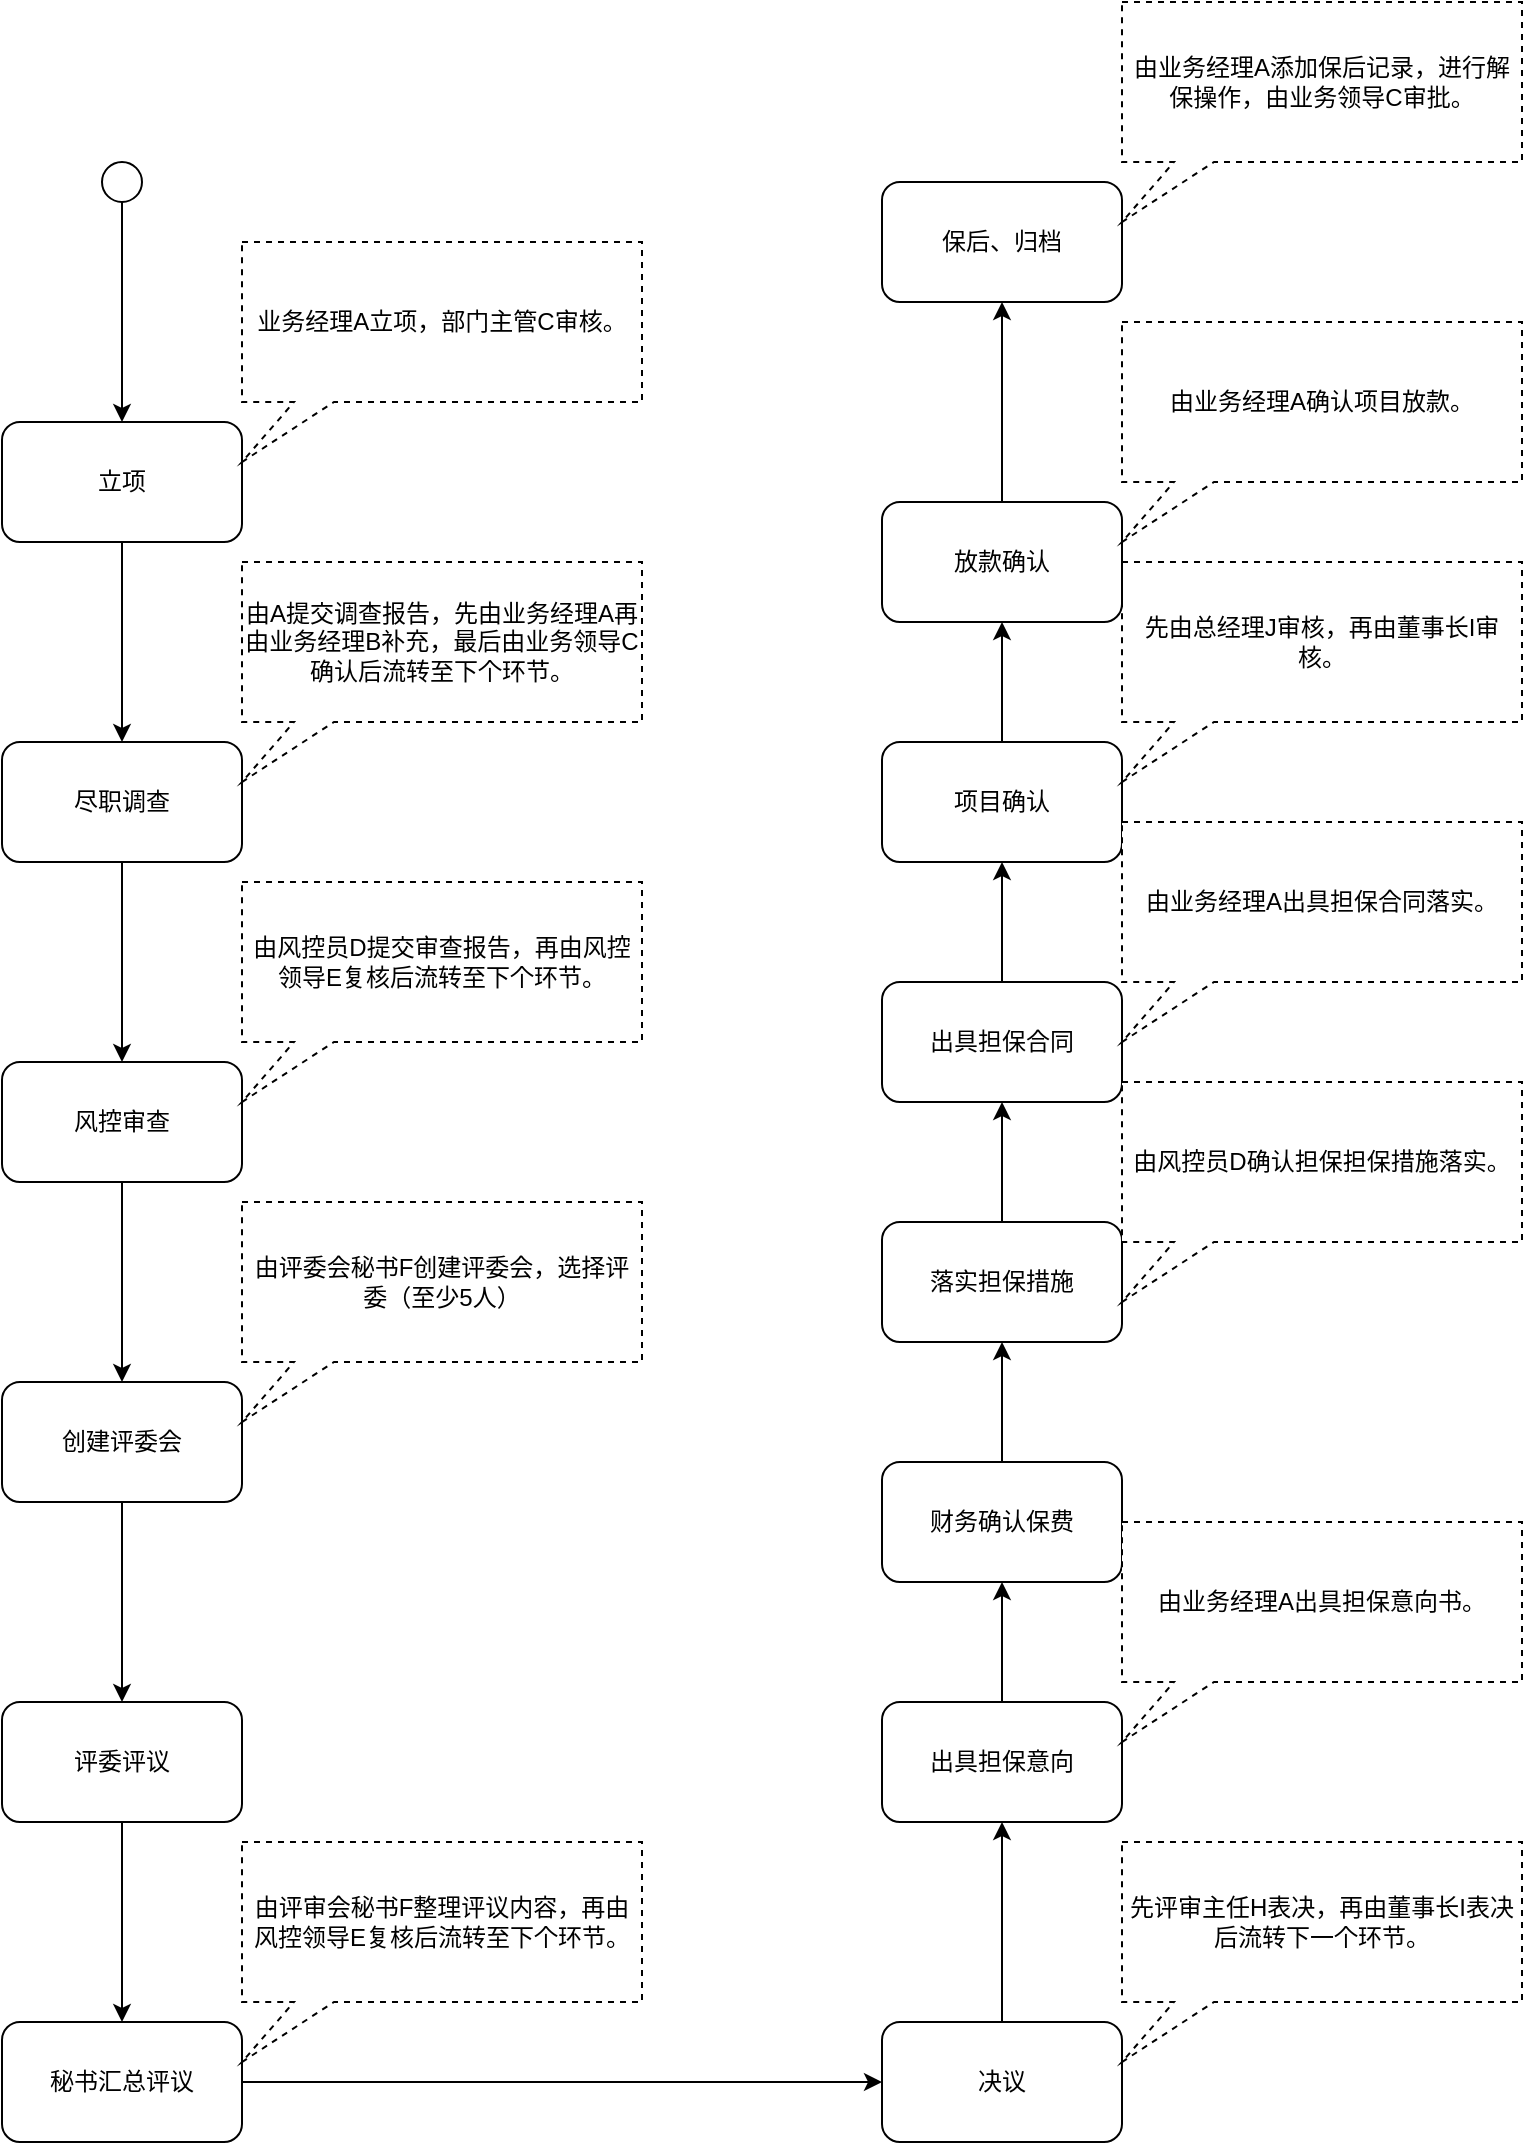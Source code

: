 <mxfile version="20.8.16" type="github">
  <diagram name="第 1 页" id="ElzLk9xlhmKX2nh8JI6h">
    <mxGraphModel dx="1434" dy="803" grid="1" gridSize="10" guides="1" tooltips="1" connect="1" arrows="1" fold="1" page="1" pageScale="1" pageWidth="827" pageHeight="1169" math="0" shadow="0">
      <root>
        <mxCell id="0" />
        <mxCell id="1" parent="0" />
        <mxCell id="QjYDYrKZbFn_NVAzt5Rb-3" value="" style="edgeStyle=orthogonalEdgeStyle;rounded=0;orthogonalLoop=1;jettySize=auto;html=1;" parent="1" source="QjYDYrKZbFn_NVAzt5Rb-1" target="QjYDYrKZbFn_NVAzt5Rb-2" edge="1">
          <mxGeometry relative="1" as="geometry" />
        </mxCell>
        <mxCell id="QjYDYrKZbFn_NVAzt5Rb-1" value="" style="ellipse;whiteSpace=wrap;html=1;aspect=fixed;" parent="1" vertex="1">
          <mxGeometry x="90" y="130" width="20" height="20" as="geometry" />
        </mxCell>
        <mxCell id="8p6swbS6E5nezO1NIQDR-1" value="" style="edgeStyle=orthogonalEdgeStyle;rounded=0;orthogonalLoop=1;jettySize=auto;html=1;" edge="1" parent="1" source="QjYDYrKZbFn_NVAzt5Rb-2" target="QjYDYrKZbFn_NVAzt5Rb-5">
          <mxGeometry relative="1" as="geometry" />
        </mxCell>
        <mxCell id="QjYDYrKZbFn_NVAzt5Rb-2" value="立项" style="rounded=1;whiteSpace=wrap;html=1;" parent="1" vertex="1">
          <mxGeometry x="40" y="260" width="120" height="60" as="geometry" />
        </mxCell>
        <mxCell id="QjYDYrKZbFn_NVAzt5Rb-4" value="业务经理A立项，部门主管C审核。" style="shape=callout;whiteSpace=wrap;html=1;perimeter=calloutPerimeter;position2=0;size=30;position=0.13;dashed=1;" parent="1" vertex="1">
          <mxGeometry x="160" y="170" width="200" height="110" as="geometry" />
        </mxCell>
        <mxCell id="8p6swbS6E5nezO1NIQDR-3" value="" style="edgeStyle=orthogonalEdgeStyle;rounded=0;orthogonalLoop=1;jettySize=auto;html=1;" edge="1" parent="1" source="QjYDYrKZbFn_NVAzt5Rb-5" target="8p6swbS6E5nezO1NIQDR-2">
          <mxGeometry relative="1" as="geometry" />
        </mxCell>
        <mxCell id="QjYDYrKZbFn_NVAzt5Rb-5" value="尽职调查" style="rounded=1;whiteSpace=wrap;html=1;" parent="1" vertex="1">
          <mxGeometry x="40" y="420" width="120" height="60" as="geometry" />
        </mxCell>
        <mxCell id="QjYDYrKZbFn_NVAzt5Rb-6" value="由A提交调查报告，先由业务经理A再由业务经理B补充，最后由业务领导C确认后流转至下个环节。" style="shape=callout;whiteSpace=wrap;html=1;perimeter=calloutPerimeter;position2=0;size=30;position=0.13;dashed=1;" parent="1" vertex="1">
          <mxGeometry x="160" y="330" width="200" height="110" as="geometry" />
        </mxCell>
        <mxCell id="8p6swbS6E5nezO1NIQDR-6" value="" style="edgeStyle=orthogonalEdgeStyle;rounded=0;orthogonalLoop=1;jettySize=auto;html=1;" edge="1" parent="1" source="8p6swbS6E5nezO1NIQDR-2" target="8p6swbS6E5nezO1NIQDR-5">
          <mxGeometry relative="1" as="geometry" />
        </mxCell>
        <mxCell id="8p6swbS6E5nezO1NIQDR-2" value="风控审查" style="rounded=1;whiteSpace=wrap;html=1;" vertex="1" parent="1">
          <mxGeometry x="40" y="580" width="120" height="60" as="geometry" />
        </mxCell>
        <mxCell id="8p6swbS6E5nezO1NIQDR-4" value="由风控员D提交审查报告，再由风控领导E复核后流转至下个环节。" style="shape=callout;whiteSpace=wrap;html=1;perimeter=calloutPerimeter;position2=0;size=30;position=0.13;dashed=1;" vertex="1" parent="1">
          <mxGeometry x="160" y="490" width="200" height="110" as="geometry" />
        </mxCell>
        <mxCell id="8p6swbS6E5nezO1NIQDR-9" value="" style="edgeStyle=orthogonalEdgeStyle;rounded=0;orthogonalLoop=1;jettySize=auto;html=1;" edge="1" parent="1" source="8p6swbS6E5nezO1NIQDR-5" target="8p6swbS6E5nezO1NIQDR-8">
          <mxGeometry relative="1" as="geometry" />
        </mxCell>
        <mxCell id="8p6swbS6E5nezO1NIQDR-5" value="创建评委会" style="rounded=1;whiteSpace=wrap;html=1;" vertex="1" parent="1">
          <mxGeometry x="40" y="740" width="120" height="60" as="geometry" />
        </mxCell>
        <mxCell id="8p6swbS6E5nezO1NIQDR-7" value="由评委会秘书F创建评委会，选择评委（至少5人）" style="shape=callout;whiteSpace=wrap;html=1;perimeter=calloutPerimeter;position2=0;size=30;position=0.13;dashed=1;" vertex="1" parent="1">
          <mxGeometry x="160" y="650" width="200" height="110" as="geometry" />
        </mxCell>
        <mxCell id="8p6swbS6E5nezO1NIQDR-12" value="" style="edgeStyle=orthogonalEdgeStyle;rounded=0;orthogonalLoop=1;jettySize=auto;html=1;" edge="1" parent="1" source="8p6swbS6E5nezO1NIQDR-8" target="8p6swbS6E5nezO1NIQDR-10">
          <mxGeometry relative="1" as="geometry" />
        </mxCell>
        <mxCell id="8p6swbS6E5nezO1NIQDR-8" value="评委评议" style="rounded=1;whiteSpace=wrap;html=1;" vertex="1" parent="1">
          <mxGeometry x="40" y="900" width="120" height="60" as="geometry" />
        </mxCell>
        <mxCell id="8p6swbS6E5nezO1NIQDR-16" style="edgeStyle=orthogonalEdgeStyle;rounded=0;orthogonalLoop=1;jettySize=auto;html=1;entryX=0;entryY=0.5;entryDx=0;entryDy=0;" edge="1" parent="1" source="8p6swbS6E5nezO1NIQDR-10" target="8p6swbS6E5nezO1NIQDR-13">
          <mxGeometry relative="1" as="geometry" />
        </mxCell>
        <mxCell id="8p6swbS6E5nezO1NIQDR-10" value="秘书汇总评议" style="rounded=1;whiteSpace=wrap;html=1;" vertex="1" parent="1">
          <mxGeometry x="40" y="1060" width="120" height="60" as="geometry" />
        </mxCell>
        <mxCell id="8p6swbS6E5nezO1NIQDR-11" value="由评审会秘书F整理评议内容，再由风控领导E复核后流转至下个环节。" style="shape=callout;whiteSpace=wrap;html=1;perimeter=calloutPerimeter;position2=0;size=30;position=0.13;dashed=1;" vertex="1" parent="1">
          <mxGeometry x="160" y="970" width="200" height="110" as="geometry" />
        </mxCell>
        <mxCell id="8p6swbS6E5nezO1NIQDR-24" value="" style="edgeStyle=orthogonalEdgeStyle;rounded=0;orthogonalLoop=1;jettySize=auto;html=1;" edge="1" parent="1" source="8p6swbS6E5nezO1NIQDR-13" target="8p6swbS6E5nezO1NIQDR-18">
          <mxGeometry relative="1" as="geometry" />
        </mxCell>
        <mxCell id="8p6swbS6E5nezO1NIQDR-13" value="决议" style="rounded=1;whiteSpace=wrap;html=1;" vertex="1" parent="1">
          <mxGeometry x="480" y="1060" width="120" height="60" as="geometry" />
        </mxCell>
        <mxCell id="8p6swbS6E5nezO1NIQDR-17" value="先评审主任H表决，再由董事长I表决后流转下一个环节。" style="shape=callout;whiteSpace=wrap;html=1;perimeter=calloutPerimeter;position2=0;size=30;position=0.13;dashed=1;" vertex="1" parent="1">
          <mxGeometry x="600" y="970" width="200" height="110" as="geometry" />
        </mxCell>
        <mxCell id="8p6swbS6E5nezO1NIQDR-25" value="" style="edgeStyle=orthogonalEdgeStyle;rounded=0;orthogonalLoop=1;jettySize=auto;html=1;" edge="1" parent="1" source="8p6swbS6E5nezO1NIQDR-18" target="8p6swbS6E5nezO1NIQDR-19">
          <mxGeometry relative="1" as="geometry" />
        </mxCell>
        <mxCell id="8p6swbS6E5nezO1NIQDR-18" value="出具担保意向" style="rounded=1;whiteSpace=wrap;html=1;" vertex="1" parent="1">
          <mxGeometry x="480" y="900" width="120" height="60" as="geometry" />
        </mxCell>
        <mxCell id="8p6swbS6E5nezO1NIQDR-26" value="" style="edgeStyle=orthogonalEdgeStyle;rounded=0;orthogonalLoop=1;jettySize=auto;html=1;" edge="1" parent="1" source="8p6swbS6E5nezO1NIQDR-19" target="8p6swbS6E5nezO1NIQDR-20">
          <mxGeometry relative="1" as="geometry" />
        </mxCell>
        <mxCell id="8p6swbS6E5nezO1NIQDR-19" value="财务确认保费" style="rounded=1;whiteSpace=wrap;html=1;" vertex="1" parent="1">
          <mxGeometry x="480" y="780" width="120" height="60" as="geometry" />
        </mxCell>
        <mxCell id="8p6swbS6E5nezO1NIQDR-27" value="" style="edgeStyle=orthogonalEdgeStyle;rounded=0;orthogonalLoop=1;jettySize=auto;html=1;" edge="1" parent="1" source="8p6swbS6E5nezO1NIQDR-20" target="8p6swbS6E5nezO1NIQDR-21">
          <mxGeometry relative="1" as="geometry" />
        </mxCell>
        <mxCell id="8p6swbS6E5nezO1NIQDR-20" value="落实担保措施" style="rounded=1;whiteSpace=wrap;html=1;" vertex="1" parent="1">
          <mxGeometry x="480" y="660" width="120" height="60" as="geometry" />
        </mxCell>
        <mxCell id="8p6swbS6E5nezO1NIQDR-28" value="" style="edgeStyle=orthogonalEdgeStyle;rounded=0;orthogonalLoop=1;jettySize=auto;html=1;" edge="1" parent="1" source="8p6swbS6E5nezO1NIQDR-21" target="8p6swbS6E5nezO1NIQDR-22">
          <mxGeometry relative="1" as="geometry" />
        </mxCell>
        <mxCell id="8p6swbS6E5nezO1NIQDR-21" value="出具担保合同" style="rounded=1;whiteSpace=wrap;html=1;" vertex="1" parent="1">
          <mxGeometry x="480" y="540" width="120" height="60" as="geometry" />
        </mxCell>
        <mxCell id="8p6swbS6E5nezO1NIQDR-30" value="" style="edgeStyle=orthogonalEdgeStyle;rounded=0;orthogonalLoop=1;jettySize=auto;html=1;" edge="1" parent="1" source="8p6swbS6E5nezO1NIQDR-22" target="8p6swbS6E5nezO1NIQDR-29">
          <mxGeometry relative="1" as="geometry" />
        </mxCell>
        <mxCell id="8p6swbS6E5nezO1NIQDR-22" value="项目确认" style="rounded=1;whiteSpace=wrap;html=1;" vertex="1" parent="1">
          <mxGeometry x="480" y="420" width="120" height="60" as="geometry" />
        </mxCell>
        <mxCell id="8p6swbS6E5nezO1NIQDR-23" value="先由总经理J审核，再由董事长I审核。" style="shape=callout;whiteSpace=wrap;html=1;perimeter=calloutPerimeter;position2=0;size=30;position=0.13;dashed=1;" vertex="1" parent="1">
          <mxGeometry x="600" y="330" width="200" height="110" as="geometry" />
        </mxCell>
        <mxCell id="8p6swbS6E5nezO1NIQDR-32" value="" style="edgeStyle=orthogonalEdgeStyle;rounded=0;orthogonalLoop=1;jettySize=auto;html=1;" edge="1" parent="1" source="8p6swbS6E5nezO1NIQDR-29" target="8p6swbS6E5nezO1NIQDR-31">
          <mxGeometry relative="1" as="geometry" />
        </mxCell>
        <mxCell id="8p6swbS6E5nezO1NIQDR-29" value="放款确认" style="rounded=1;whiteSpace=wrap;html=1;" vertex="1" parent="1">
          <mxGeometry x="480" y="300" width="120" height="60" as="geometry" />
        </mxCell>
        <mxCell id="8p6swbS6E5nezO1NIQDR-31" value="保后、归档" style="rounded=1;whiteSpace=wrap;html=1;" vertex="1" parent="1">
          <mxGeometry x="480" y="140" width="120" height="60" as="geometry" />
        </mxCell>
        <mxCell id="8p6swbS6E5nezO1NIQDR-33" value="由业务经理A确认项目放款。" style="shape=callout;whiteSpace=wrap;html=1;perimeter=calloutPerimeter;position2=0;size=30;position=0.13;dashed=1;" vertex="1" parent="1">
          <mxGeometry x="600" y="210" width="200" height="110" as="geometry" />
        </mxCell>
        <mxCell id="8p6swbS6E5nezO1NIQDR-34" value="由业务经理A出具担保意向书。" style="shape=callout;whiteSpace=wrap;html=1;perimeter=calloutPerimeter;position2=0;size=30;position=0.13;dashed=1;" vertex="1" parent="1">
          <mxGeometry x="600" y="810" width="200" height="110" as="geometry" />
        </mxCell>
        <mxCell id="8p6swbS6E5nezO1NIQDR-35" value="由风控员D确认担保担保措施落实。" style="shape=callout;whiteSpace=wrap;html=1;perimeter=calloutPerimeter;position2=0;size=30;position=0.13;dashed=1;" vertex="1" parent="1">
          <mxGeometry x="600" y="590" width="200" height="110" as="geometry" />
        </mxCell>
        <mxCell id="8p6swbS6E5nezO1NIQDR-36" value="由业务经理A出具担保合同落实。" style="shape=callout;whiteSpace=wrap;html=1;perimeter=calloutPerimeter;position2=0;size=30;position=0.13;dashed=1;" vertex="1" parent="1">
          <mxGeometry x="600" y="460" width="200" height="110" as="geometry" />
        </mxCell>
        <mxCell id="8p6swbS6E5nezO1NIQDR-37" value="由业务经理A添加保后记录，进行解保操作，由业务领导C审批。" style="shape=callout;whiteSpace=wrap;html=1;perimeter=calloutPerimeter;position2=0;size=30;position=0.13;dashed=1;" vertex="1" parent="1">
          <mxGeometry x="600" y="50" width="200" height="110" as="geometry" />
        </mxCell>
      </root>
    </mxGraphModel>
  </diagram>
</mxfile>
